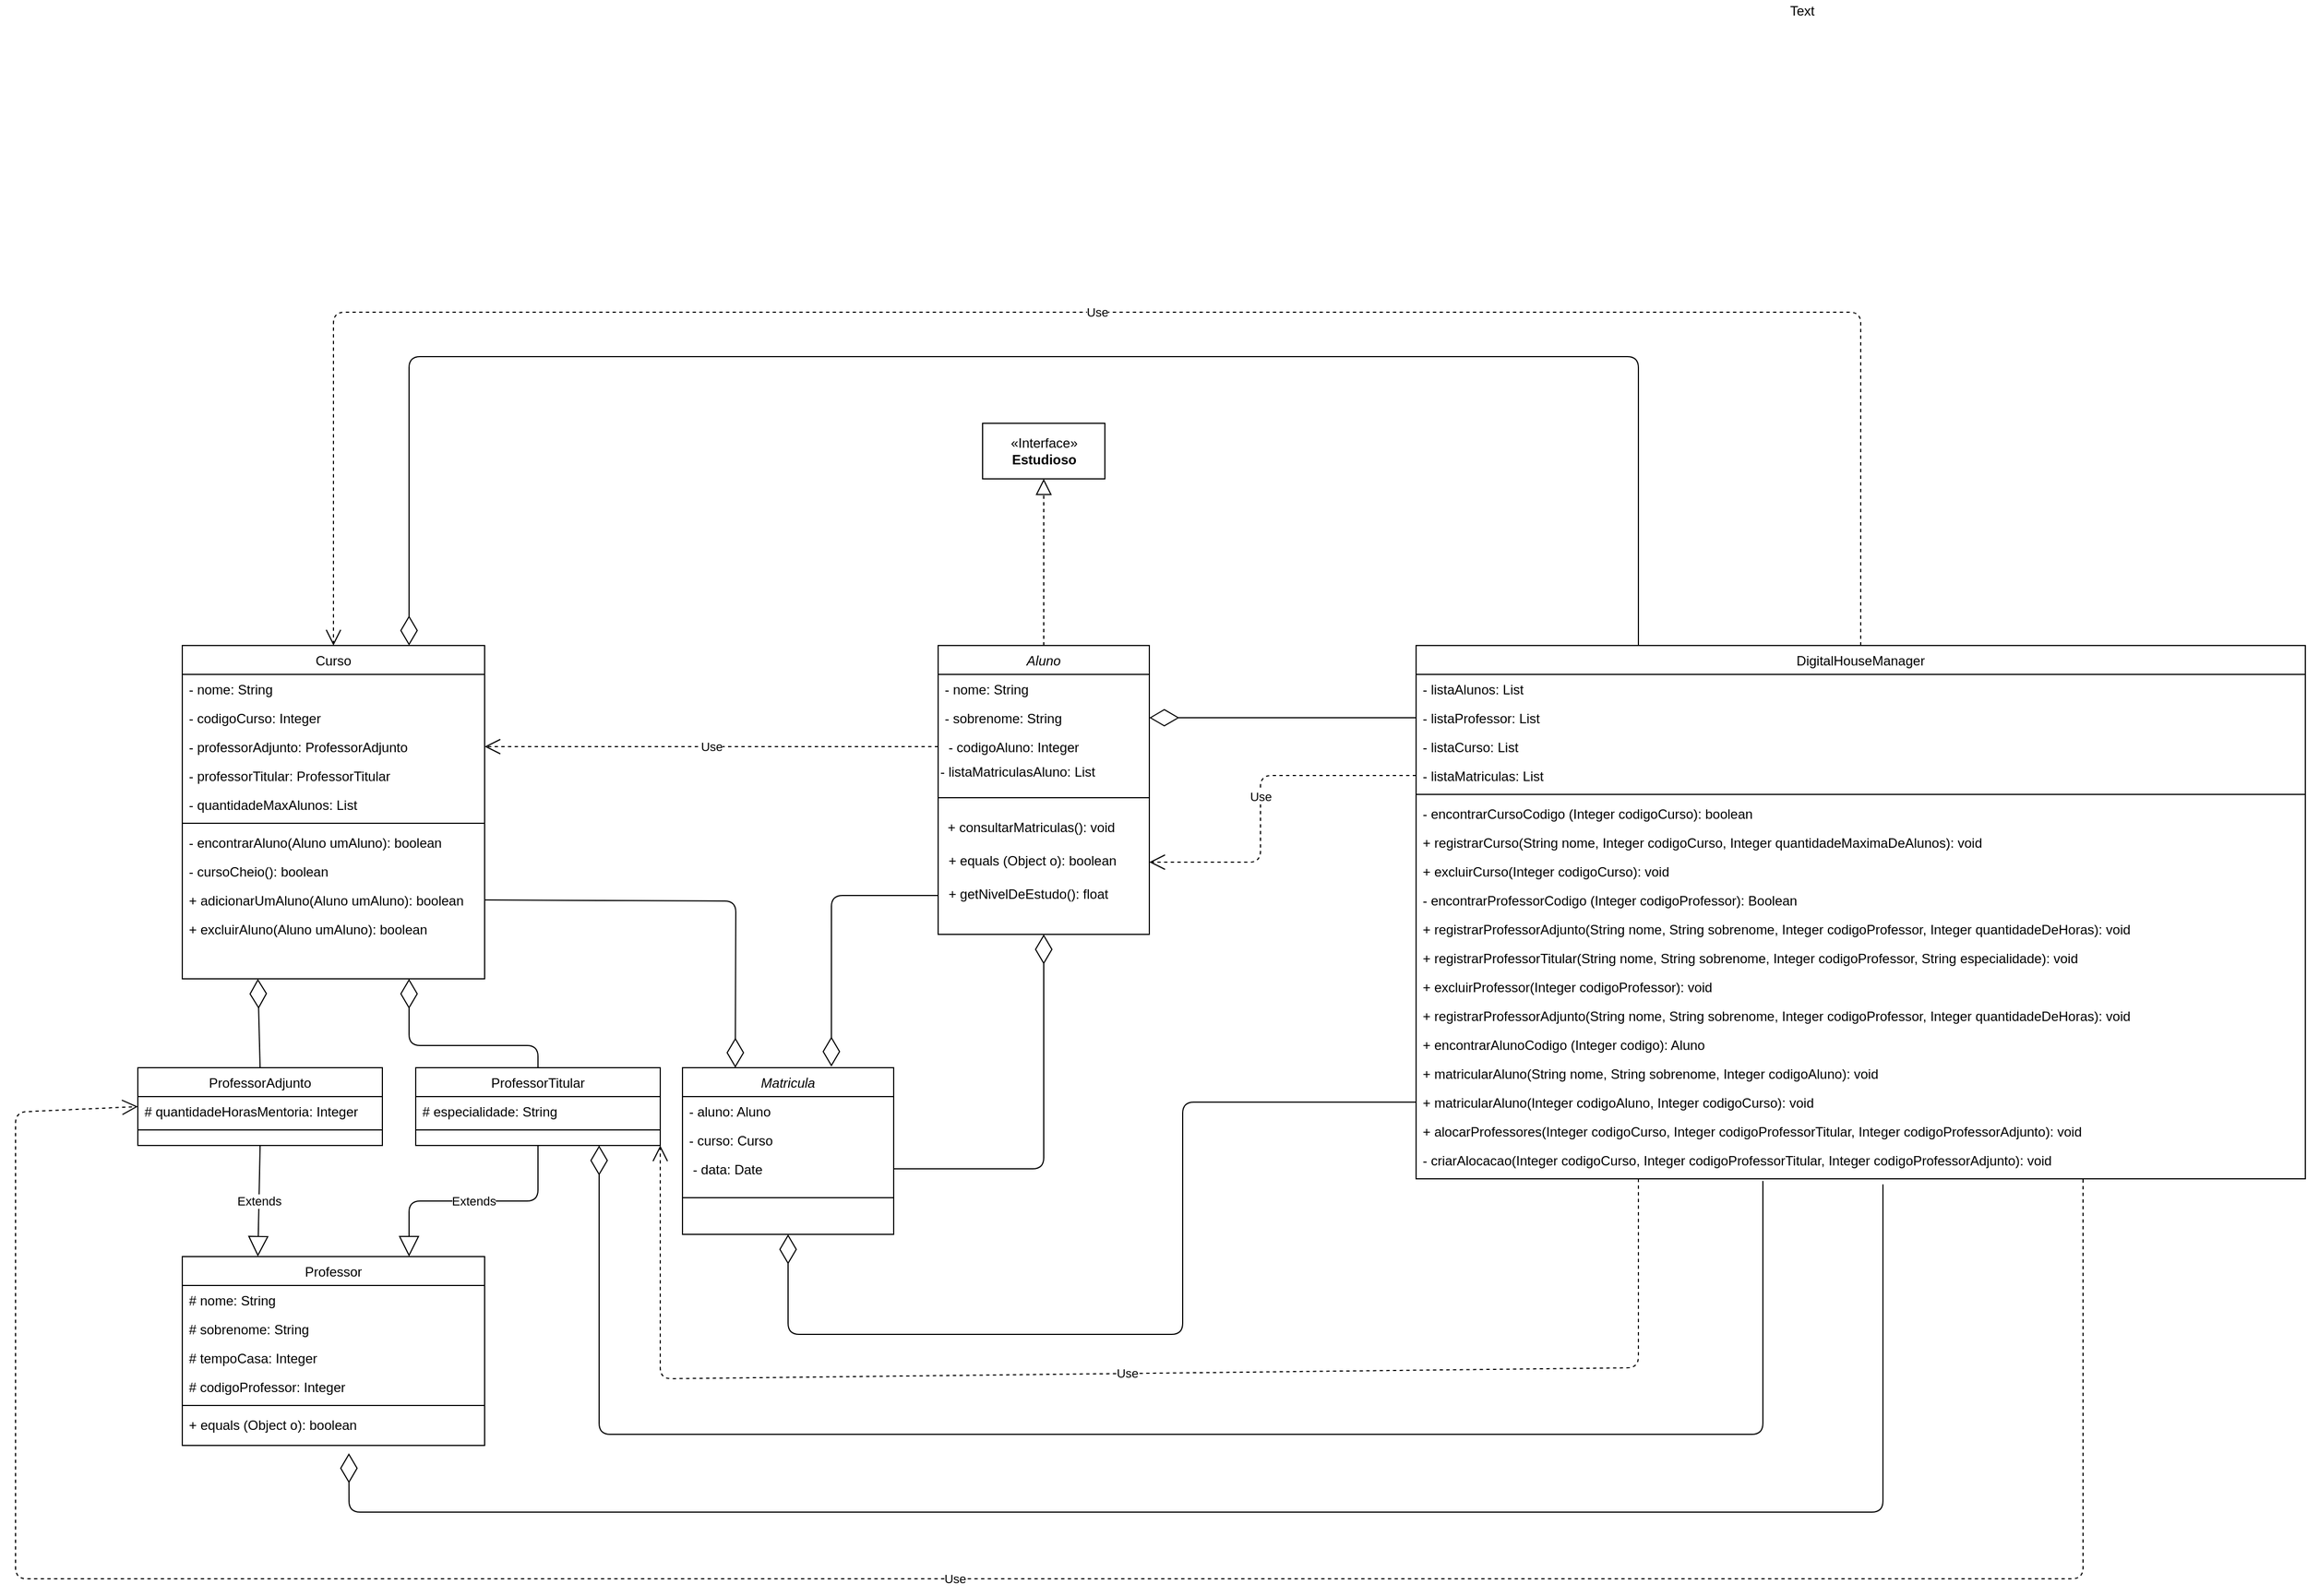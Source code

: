 <mxfile version="12.5.1" type="device"><diagram id="C5RBs43oDa-KdzZeNtuy" name="Page-1"><mxGraphModel dx="3487" dy="4078" grid="1" gridSize="10" guides="1" tooltips="1" connect="1" arrows="1" fold="1" page="1" pageScale="1" pageWidth="827" pageHeight="1169" math="0" shadow="0"><root><mxCell id="WIyWlLk6GJQsqaUBKTNV-0"/><mxCell id="WIyWlLk6GJQsqaUBKTNV-1" parent="WIyWlLk6GJQsqaUBKTNV-0"/><mxCell id="zkfFHV4jXpPFQw0GAbJ--0" value="Aluno" style="swimlane;fontStyle=2;align=center;verticalAlign=top;childLayout=stackLayout;horizontal=1;startSize=26;horizontalStack=0;resizeParent=1;resizeLast=0;collapsible=1;marginBottom=0;rounded=0;shadow=0;strokeWidth=1;" parent="WIyWlLk6GJQsqaUBKTNV-1" vertex="1"><mxGeometry x="920" y="-810" width="190" height="260" as="geometry"><mxRectangle x="230" y="140" width="160" height="26" as="alternateBounds"/></mxGeometry></mxCell><mxCell id="zkfFHV4jXpPFQw0GAbJ--1" value="- nome: String" style="text;align=left;verticalAlign=top;spacingLeft=4;spacingRight=4;overflow=hidden;rotatable=0;points=[[0,0.5],[1,0.5]];portConstraint=eastwest;" parent="zkfFHV4jXpPFQw0GAbJ--0" vertex="1"><mxGeometry y="26" width="190" height="26" as="geometry"/></mxCell><mxCell id="zkfFHV4jXpPFQw0GAbJ--2" value="- sobrenome: String" style="text;align=left;verticalAlign=top;spacingLeft=4;spacingRight=4;overflow=hidden;rotatable=0;points=[[0,0.5],[1,0.5]];portConstraint=eastwest;rounded=0;shadow=0;html=0;" parent="zkfFHV4jXpPFQw0GAbJ--0" vertex="1"><mxGeometry y="52" width="190" height="26" as="geometry"/></mxCell><mxCell id="zkfFHV4jXpPFQw0GAbJ--3" value=" - codigoAluno: Integer" style="text;align=left;verticalAlign=top;spacingLeft=4;spacingRight=4;overflow=hidden;rotatable=0;points=[[0,0.5],[1,0.5]];portConstraint=eastwest;rounded=0;shadow=0;html=0;" parent="zkfFHV4jXpPFQw0GAbJ--0" vertex="1"><mxGeometry y="78" width="190" height="26" as="geometry"/></mxCell><mxCell id="SwKGFYmpmNqXqdIsxjai-8" value="- listaMatriculasAluno: List" style="text;html=1;resizable=0;autosize=1;align=left;verticalAlign=middle;points=[];fillColor=none;strokeColor=none;rounded=0;" parent="zkfFHV4jXpPFQw0GAbJ--0" vertex="1"><mxGeometry y="104" width="190" height="20" as="geometry"/></mxCell><mxCell id="zkfFHV4jXpPFQw0GAbJ--4" value="" style="line;html=1;strokeWidth=1;align=left;verticalAlign=middle;spacingTop=-1;spacingLeft=3;spacingRight=3;rotatable=0;labelPosition=right;points=[];portConstraint=eastwest;" parent="zkfFHV4jXpPFQw0GAbJ--0" vertex="1"><mxGeometry y="124" width="190" height="26" as="geometry"/></mxCell><mxCell id="SwKGFYmpmNqXqdIsxjai-9" value="&amp;nbsp; + consultarMatriculas(): void&amp;nbsp;&amp;nbsp;" style="text;html=1;" parent="zkfFHV4jXpPFQw0GAbJ--0" vertex="1"><mxGeometry y="150" width="190" height="30" as="geometry"/></mxCell><mxCell id="zkfFHV4jXpPFQw0GAbJ--5" value=" + equals (Object o): boolean" style="text;align=left;verticalAlign=top;spacingLeft=4;spacingRight=4;overflow=hidden;rotatable=0;points=[[0,0.5],[1,0.5]];portConstraint=eastwest;" parent="zkfFHV4jXpPFQw0GAbJ--0" vertex="1"><mxGeometry y="180" width="190" height="30" as="geometry"/></mxCell><mxCell id="SwKGFYmpmNqXqdIsxjai-10" value=" + getNivelDeEstudo(): float" style="text;align=left;verticalAlign=top;spacingLeft=4;spacingRight=4;overflow=hidden;rotatable=0;points=[[0,0.5],[1,0.5]];portConstraint=eastwest;" parent="zkfFHV4jXpPFQw0GAbJ--0" vertex="1"><mxGeometry y="210" width="190" height="30" as="geometry"/></mxCell><mxCell id="zkfFHV4jXpPFQw0GAbJ--13" value="ProfessorAdjunto" style="swimlane;fontStyle=0;align=center;verticalAlign=top;childLayout=stackLayout;horizontal=1;startSize=26;horizontalStack=0;resizeParent=1;resizeLast=0;collapsible=1;marginBottom=0;rounded=0;shadow=0;strokeWidth=1;" parent="WIyWlLk6GJQsqaUBKTNV-1" vertex="1"><mxGeometry x="200" y="-430" width="220" height="70" as="geometry"><mxRectangle x="340" y="380" width="170" height="26" as="alternateBounds"/></mxGeometry></mxCell><mxCell id="zkfFHV4jXpPFQw0GAbJ--14" value="# quantidadeHorasMentoria: Integer" style="text;align=left;verticalAlign=top;spacingLeft=4;spacingRight=4;overflow=hidden;rotatable=0;points=[[0,0.5],[1,0.5]];portConstraint=eastwest;" parent="zkfFHV4jXpPFQw0GAbJ--13" vertex="1"><mxGeometry y="26" width="220" height="26" as="geometry"/></mxCell><mxCell id="zkfFHV4jXpPFQw0GAbJ--15" value="" style="line;html=1;strokeWidth=1;align=left;verticalAlign=middle;spacingTop=-1;spacingLeft=3;spacingRight=3;rotatable=0;labelPosition=right;points=[];portConstraint=eastwest;" parent="zkfFHV4jXpPFQw0GAbJ--13" vertex="1"><mxGeometry y="52" width="220" height="8" as="geometry"/></mxCell><mxCell id="zkfFHV4jXpPFQw0GAbJ--17" value="Curso" style="swimlane;fontStyle=0;align=center;verticalAlign=top;childLayout=stackLayout;horizontal=1;startSize=26;horizontalStack=0;resizeParent=1;resizeLast=0;collapsible=1;marginBottom=0;rounded=0;shadow=0;strokeWidth=1;" parent="WIyWlLk6GJQsqaUBKTNV-1" vertex="1"><mxGeometry x="240" y="-810" width="272" height="300" as="geometry"><mxRectangle x="550" y="140" width="160" height="26" as="alternateBounds"/></mxGeometry></mxCell><mxCell id="zkfFHV4jXpPFQw0GAbJ--18" value="- nome: String" style="text;align=left;verticalAlign=top;spacingLeft=4;spacingRight=4;overflow=hidden;rotatable=0;points=[[0,0.5],[1,0.5]];portConstraint=eastwest;" parent="zkfFHV4jXpPFQw0GAbJ--17" vertex="1"><mxGeometry y="26" width="272" height="26" as="geometry"/></mxCell><mxCell id="zkfFHV4jXpPFQw0GAbJ--19" value="- codigoCurso: Integer" style="text;align=left;verticalAlign=top;spacingLeft=4;spacingRight=4;overflow=hidden;rotatable=0;points=[[0,0.5],[1,0.5]];portConstraint=eastwest;rounded=0;shadow=0;html=0;" parent="zkfFHV4jXpPFQw0GAbJ--17" vertex="1"><mxGeometry y="52" width="272" height="26" as="geometry"/></mxCell><mxCell id="zkfFHV4jXpPFQw0GAbJ--20" value="- professorAdjunto: ProfessorAdjunto" style="text;align=left;verticalAlign=top;spacingLeft=4;spacingRight=4;overflow=hidden;rotatable=0;points=[[0,0.5],[1,0.5]];portConstraint=eastwest;rounded=0;shadow=0;html=0;" parent="zkfFHV4jXpPFQw0GAbJ--17" vertex="1"><mxGeometry y="78" width="272" height="26" as="geometry"/></mxCell><mxCell id="zkfFHV4jXpPFQw0GAbJ--21" value="- professorTitular: ProfessorTitular" style="text;align=left;verticalAlign=top;spacingLeft=4;spacingRight=4;overflow=hidden;rotatable=0;points=[[0,0.5],[1,0.5]];portConstraint=eastwest;rounded=0;shadow=0;html=0;" parent="zkfFHV4jXpPFQw0GAbJ--17" vertex="1"><mxGeometry y="104" width="272" height="26" as="geometry"/></mxCell><mxCell id="zkfFHV4jXpPFQw0GAbJ--22" value="- quantidadeMaxAlunos: List" style="text;align=left;verticalAlign=top;spacingLeft=4;spacingRight=4;overflow=hidden;rotatable=0;points=[[0,0.5],[1,0.5]];portConstraint=eastwest;rounded=0;shadow=0;html=0;" parent="zkfFHV4jXpPFQw0GAbJ--17" vertex="1"><mxGeometry y="130" width="272" height="26" as="geometry"/></mxCell><mxCell id="zkfFHV4jXpPFQw0GAbJ--23" value="" style="line;html=1;strokeWidth=1;align=left;verticalAlign=middle;spacingTop=-1;spacingLeft=3;spacingRight=3;rotatable=0;labelPosition=right;points=[];portConstraint=eastwest;" parent="zkfFHV4jXpPFQw0GAbJ--17" vertex="1"><mxGeometry y="156" width="272" height="8" as="geometry"/></mxCell><mxCell id="zkfFHV4jXpPFQw0GAbJ--24" value="- encontrarAluno(Aluno umAluno): boolean" style="text;align=left;verticalAlign=top;spacingLeft=4;spacingRight=4;overflow=hidden;rotatable=0;points=[[0,0.5],[1,0.5]];portConstraint=eastwest;" parent="zkfFHV4jXpPFQw0GAbJ--17" vertex="1"><mxGeometry y="164" width="272" height="26" as="geometry"/></mxCell><mxCell id="zkfFHV4jXpPFQw0GAbJ--25" value="- cursoCheio(): boolean" style="text;align=left;verticalAlign=top;spacingLeft=4;spacingRight=4;overflow=hidden;rotatable=0;points=[[0,0.5],[1,0.5]];portConstraint=eastwest;" parent="zkfFHV4jXpPFQw0GAbJ--17" vertex="1"><mxGeometry y="190" width="272" height="26" as="geometry"/></mxCell><mxCell id="SwKGFYmpmNqXqdIsxjai-11" value="+ adicionarUmAluno(Aluno umAluno): boolean" style="text;align=left;verticalAlign=top;spacingLeft=4;spacingRight=4;overflow=hidden;rotatable=0;points=[[0,0.5],[1,0.5]];portConstraint=eastwest;" parent="zkfFHV4jXpPFQw0GAbJ--17" vertex="1"><mxGeometry y="216" width="272" height="26" as="geometry"/></mxCell><mxCell id="SwKGFYmpmNqXqdIsxjai-12" value="+ excluirAluno(Aluno umAluno): boolean" style="text;align=left;verticalAlign=top;spacingLeft=4;spacingRight=4;overflow=hidden;rotatable=0;points=[[0,0.5],[1,0.5]];portConstraint=eastwest;" parent="zkfFHV4jXpPFQw0GAbJ--17" vertex="1"><mxGeometry y="242" width="272" height="26" as="geometry"/></mxCell><mxCell id="SwKGFYmpmNqXqdIsxjai-13" value="Professor" style="swimlane;fontStyle=0;align=center;verticalAlign=top;childLayout=stackLayout;horizontal=1;startSize=26;horizontalStack=0;resizeParent=1;resizeLast=0;collapsible=1;marginBottom=0;rounded=0;shadow=0;strokeWidth=1;" parent="WIyWlLk6GJQsqaUBKTNV-1" vertex="1"><mxGeometry x="240" y="-260" width="272" height="170" as="geometry"><mxRectangle x="550" y="140" width="160" height="26" as="alternateBounds"/></mxGeometry></mxCell><mxCell id="SwKGFYmpmNqXqdIsxjai-14" value="# nome: String" style="text;align=left;verticalAlign=top;spacingLeft=4;spacingRight=4;overflow=hidden;rotatable=0;points=[[0,0.5],[1,0.5]];portConstraint=eastwest;" parent="SwKGFYmpmNqXqdIsxjai-13" vertex="1"><mxGeometry y="26" width="272" height="26" as="geometry"/></mxCell><mxCell id="SwKGFYmpmNqXqdIsxjai-15" value="# sobrenome: String" style="text;align=left;verticalAlign=top;spacingLeft=4;spacingRight=4;overflow=hidden;rotatable=0;points=[[0,0.5],[1,0.5]];portConstraint=eastwest;rounded=0;shadow=0;html=0;" parent="SwKGFYmpmNqXqdIsxjai-13" vertex="1"><mxGeometry y="52" width="272" height="26" as="geometry"/></mxCell><mxCell id="SwKGFYmpmNqXqdIsxjai-16" value="# tempoCasa: Integer" style="text;align=left;verticalAlign=top;spacingLeft=4;spacingRight=4;overflow=hidden;rotatable=0;points=[[0,0.5],[1,0.5]];portConstraint=eastwest;rounded=0;shadow=0;html=0;" parent="SwKGFYmpmNqXqdIsxjai-13" vertex="1"><mxGeometry y="78" width="272" height="26" as="geometry"/></mxCell><mxCell id="SwKGFYmpmNqXqdIsxjai-17" value="# codigoProfessor: Integer" style="text;align=left;verticalAlign=top;spacingLeft=4;spacingRight=4;overflow=hidden;rotatable=0;points=[[0,0.5],[1,0.5]];portConstraint=eastwest;rounded=0;shadow=0;html=0;" parent="SwKGFYmpmNqXqdIsxjai-13" vertex="1"><mxGeometry y="104" width="272" height="26" as="geometry"/></mxCell><mxCell id="SwKGFYmpmNqXqdIsxjai-19" value="" style="line;html=1;strokeWidth=1;align=left;verticalAlign=middle;spacingTop=-1;spacingLeft=3;spacingRight=3;rotatable=0;labelPosition=right;points=[];portConstraint=eastwest;" parent="SwKGFYmpmNqXqdIsxjai-13" vertex="1"><mxGeometry y="130" width="272" height="8" as="geometry"/></mxCell><mxCell id="SwKGFYmpmNqXqdIsxjai-20" value="+ equals (Object o): boolean" style="text;align=left;verticalAlign=top;spacingLeft=4;spacingRight=4;overflow=hidden;rotatable=0;points=[[0,0.5],[1,0.5]];portConstraint=eastwest;" parent="SwKGFYmpmNqXqdIsxjai-13" vertex="1"><mxGeometry y="138" width="272" height="26" as="geometry"/></mxCell><mxCell id="SwKGFYmpmNqXqdIsxjai-24" value="ProfessorTitular" style="swimlane;fontStyle=0;align=center;verticalAlign=top;childLayout=stackLayout;horizontal=1;startSize=26;horizontalStack=0;resizeParent=1;resizeLast=0;collapsible=1;marginBottom=0;rounded=0;shadow=0;strokeWidth=1;" parent="WIyWlLk6GJQsqaUBKTNV-1" vertex="1"><mxGeometry x="450" y="-430" width="220" height="70" as="geometry"><mxRectangle x="340" y="380" width="170" height="26" as="alternateBounds"/></mxGeometry></mxCell><mxCell id="SwKGFYmpmNqXqdIsxjai-25" value="# especialidade: String" style="text;align=left;verticalAlign=top;spacingLeft=4;spacingRight=4;overflow=hidden;rotatable=0;points=[[0,0.5],[1,0.5]];portConstraint=eastwest;" parent="SwKGFYmpmNqXqdIsxjai-24" vertex="1"><mxGeometry y="26" width="220" height="26" as="geometry"/></mxCell><mxCell id="SwKGFYmpmNqXqdIsxjai-26" value="" style="line;html=1;strokeWidth=1;align=left;verticalAlign=middle;spacingTop=-1;spacingLeft=3;spacingRight=3;rotatable=0;labelPosition=right;points=[];portConstraint=eastwest;" parent="SwKGFYmpmNqXqdIsxjai-24" vertex="1"><mxGeometry y="52" width="220" height="8" as="geometry"/></mxCell><mxCell id="SwKGFYmpmNqXqdIsxjai-46" value="Matricula" style="swimlane;fontStyle=2;align=center;verticalAlign=top;childLayout=stackLayout;horizontal=1;startSize=26;horizontalStack=0;resizeParent=1;resizeLast=0;collapsible=1;marginBottom=0;rounded=0;shadow=0;strokeWidth=1;" parent="WIyWlLk6GJQsqaUBKTNV-1" vertex="1"><mxGeometry x="690" y="-430" width="190" height="150" as="geometry"><mxRectangle x="230" y="140" width="160" height="26" as="alternateBounds"/></mxGeometry></mxCell><mxCell id="SwKGFYmpmNqXqdIsxjai-47" value="- aluno: Aluno" style="text;align=left;verticalAlign=top;spacingLeft=4;spacingRight=4;overflow=hidden;rotatable=0;points=[[0,0.5],[1,0.5]];portConstraint=eastwest;" parent="SwKGFYmpmNqXqdIsxjai-46" vertex="1"><mxGeometry y="26" width="190" height="26" as="geometry"/></mxCell><mxCell id="SwKGFYmpmNqXqdIsxjai-48" value="- curso: Curso" style="text;align=left;verticalAlign=top;spacingLeft=4;spacingRight=4;overflow=hidden;rotatable=0;points=[[0,0.5],[1,0.5]];portConstraint=eastwest;rounded=0;shadow=0;html=0;" parent="SwKGFYmpmNqXqdIsxjai-46" vertex="1"><mxGeometry y="52" width="190" height="26" as="geometry"/></mxCell><mxCell id="SwKGFYmpmNqXqdIsxjai-49" value=" - data: Date" style="text;align=left;verticalAlign=top;spacingLeft=4;spacingRight=4;overflow=hidden;rotatable=0;points=[[0,0.5],[1,0.5]];portConstraint=eastwest;rounded=0;shadow=0;html=0;" parent="SwKGFYmpmNqXqdIsxjai-46" vertex="1"><mxGeometry y="78" width="190" height="26" as="geometry"/></mxCell><mxCell id="SwKGFYmpmNqXqdIsxjai-51" value="" style="line;html=1;strokeWidth=1;align=left;verticalAlign=middle;spacingTop=-1;spacingLeft=3;spacingRight=3;rotatable=0;labelPosition=right;points=[];portConstraint=eastwest;" parent="SwKGFYmpmNqXqdIsxjai-46" vertex="1"><mxGeometry y="104" width="190" height="26" as="geometry"/></mxCell><mxCell id="SwKGFYmpmNqXqdIsxjai-56" value="Use" style="endArrow=open;endSize=12;dashed=1;html=1;exitX=0;exitY=0.5;exitDx=0;exitDy=0;entryX=1;entryY=0.5;entryDx=0;entryDy=0;" parent="WIyWlLk6GJQsqaUBKTNV-1" source="zkfFHV4jXpPFQw0GAbJ--3" target="zkfFHV4jXpPFQw0GAbJ--20" edge="1"><mxGeometry width="160" relative="1" as="geometry"><mxPoint x="610" y="-720" as="sourcePoint"/><mxPoint x="450" y="-720" as="targetPoint"/></mxGeometry></mxCell><mxCell id="SwKGFYmpmNqXqdIsxjai-63" value="" style="endArrow=diamondThin;endFill=0;endSize=24;html=1;entryX=0.25;entryY=0;entryDx=0;entryDy=0;exitX=1;exitY=0.5;exitDx=0;exitDy=0;" parent="WIyWlLk6GJQsqaUBKTNV-1" source="SwKGFYmpmNqXqdIsxjai-11" target="SwKGFYmpmNqXqdIsxjai-46" edge="1"><mxGeometry width="160" relative="1" as="geometry"><mxPoint x="382" y="-570" as="sourcePoint"/><mxPoint x="542" y="-570" as="targetPoint"/><Array as="points"><mxPoint x="738" y="-580"/></Array></mxGeometry></mxCell><mxCell id="SwKGFYmpmNqXqdIsxjai-64" value="" style="endArrow=diamondThin;endFill=0;endSize=24;html=1;entryX=0.705;entryY=-0.007;entryDx=0;entryDy=0;entryPerimeter=0;exitX=0;exitY=0.5;exitDx=0;exitDy=0;" parent="WIyWlLk6GJQsqaUBKTNV-1" source="SwKGFYmpmNqXqdIsxjai-10" target="SwKGFYmpmNqXqdIsxjai-46" edge="1"><mxGeometry width="160" relative="1" as="geometry"><mxPoint x="490" y="-580" as="sourcePoint"/><mxPoint x="650" y="-580" as="targetPoint"/><Array as="points"><mxPoint x="824" y="-585"/></Array></mxGeometry></mxCell><mxCell id="SwKGFYmpmNqXqdIsxjai-65" value="DigitalHouseManager" style="swimlane;fontStyle=0;align=center;verticalAlign=top;childLayout=stackLayout;horizontal=1;startSize=26;horizontalStack=0;resizeParent=1;resizeLast=0;collapsible=1;marginBottom=0;rounded=0;shadow=0;strokeWidth=1;" parent="WIyWlLk6GJQsqaUBKTNV-1" vertex="1"><mxGeometry x="1350" y="-810" width="800" height="480" as="geometry"><mxRectangle x="550" y="140" width="160" height="26" as="alternateBounds"/></mxGeometry></mxCell><mxCell id="SwKGFYmpmNqXqdIsxjai-66" value="- listaAlunos: List" style="text;align=left;verticalAlign=top;spacingLeft=4;spacingRight=4;overflow=hidden;rotatable=0;points=[[0,0.5],[1,0.5]];portConstraint=eastwest;" parent="SwKGFYmpmNqXqdIsxjai-65" vertex="1"><mxGeometry y="26" width="800" height="26" as="geometry"/></mxCell><mxCell id="SwKGFYmpmNqXqdIsxjai-67" value="- listaProfessor: List" style="text;align=left;verticalAlign=top;spacingLeft=4;spacingRight=4;overflow=hidden;rotatable=0;points=[[0,0.5],[1,0.5]];portConstraint=eastwest;rounded=0;shadow=0;html=0;" parent="SwKGFYmpmNqXqdIsxjai-65" vertex="1"><mxGeometry y="52" width="800" height="26" as="geometry"/></mxCell><mxCell id="SwKGFYmpmNqXqdIsxjai-68" value="- listaCurso: List" style="text;align=left;verticalAlign=top;spacingLeft=4;spacingRight=4;overflow=hidden;rotatable=0;points=[[0,0.5],[1,0.5]];portConstraint=eastwest;rounded=0;shadow=0;html=0;" parent="SwKGFYmpmNqXqdIsxjai-65" vertex="1"><mxGeometry y="78" width="800" height="26" as="geometry"/></mxCell><mxCell id="SwKGFYmpmNqXqdIsxjai-69" value="- listaMatriculas: List" style="text;align=left;verticalAlign=top;spacingLeft=4;spacingRight=4;overflow=hidden;rotatable=0;points=[[0,0.5],[1,0.5]];portConstraint=eastwest;rounded=0;shadow=0;html=0;" parent="SwKGFYmpmNqXqdIsxjai-65" vertex="1"><mxGeometry y="104" width="800" height="26" as="geometry"/></mxCell><mxCell id="SwKGFYmpmNqXqdIsxjai-71" value="" style="line;html=1;strokeWidth=1;align=left;verticalAlign=middle;spacingTop=-1;spacingLeft=3;spacingRight=3;rotatable=0;labelPosition=right;points=[];portConstraint=eastwest;" parent="SwKGFYmpmNqXqdIsxjai-65" vertex="1"><mxGeometry y="130" width="800" height="8" as="geometry"/></mxCell><mxCell id="SwKGFYmpmNqXqdIsxjai-72" value="- encontrarCursoCodigo (Integer codigoCurso): boolean" style="text;align=left;verticalAlign=top;spacingLeft=4;spacingRight=4;overflow=hidden;rotatable=0;points=[[0,0.5],[1,0.5]];portConstraint=eastwest;" parent="SwKGFYmpmNqXqdIsxjai-65" vertex="1"><mxGeometry y="138" width="800" height="26" as="geometry"/></mxCell><mxCell id="SwKGFYmpmNqXqdIsxjai-73" value="+ registrarCurso(String nome, Integer codigoCurso, Integer quantidadeMaximaDeAlunos): void " style="text;align=left;verticalAlign=top;spacingLeft=4;spacingRight=4;overflow=hidden;rotatable=0;points=[[0,0.5],[1,0.5]];portConstraint=eastwest;" parent="SwKGFYmpmNqXqdIsxjai-65" vertex="1"><mxGeometry y="164" width="800" height="26" as="geometry"/></mxCell><mxCell id="SwKGFYmpmNqXqdIsxjai-76" value="+ excluirCurso(Integer codigoCurso): void" style="text;align=left;verticalAlign=top;spacingLeft=4;spacingRight=4;overflow=hidden;rotatable=0;points=[[0,0.5],[1,0.5]];portConstraint=eastwest;" parent="SwKGFYmpmNqXqdIsxjai-65" vertex="1"><mxGeometry y="190" width="800" height="26" as="geometry"/></mxCell><mxCell id="SwKGFYmpmNqXqdIsxjai-74" value="- encontrarProfessorCodigo (Integer codigoProfessor): Boolean" style="text;align=left;verticalAlign=top;spacingLeft=4;spacingRight=4;overflow=hidden;rotatable=0;points=[[0,0.5],[1,0.5]];portConstraint=eastwest;" parent="SwKGFYmpmNqXqdIsxjai-65" vertex="1"><mxGeometry y="216" width="800" height="26" as="geometry"/></mxCell><mxCell id="SwKGFYmpmNqXqdIsxjai-75" value="+ registrarProfessorAdjunto(String nome, String sobrenome, Integer codigoProfessor, Integer quantidadeDeHoras): void" style="text;align=left;verticalAlign=top;spacingLeft=4;spacingRight=4;overflow=hidden;rotatable=0;points=[[0,0.5],[1,0.5]];portConstraint=eastwest;" parent="SwKGFYmpmNqXqdIsxjai-65" vertex="1"><mxGeometry y="242" width="800" height="26" as="geometry"/></mxCell><mxCell id="SwKGFYmpmNqXqdIsxjai-88" value="+ registrarProfessorTitular(String nome, String sobrenome, Integer codigoProfessor, String especialidade): void" style="text;align=left;verticalAlign=top;spacingLeft=4;spacingRight=4;overflow=hidden;rotatable=0;points=[[0,0.5],[1,0.5]];portConstraint=eastwest;" parent="SwKGFYmpmNqXqdIsxjai-65" vertex="1"><mxGeometry y="268" width="800" height="26" as="geometry"/></mxCell><mxCell id="SwKGFYmpmNqXqdIsxjai-89" value="+ excluirProfessor(Integer codigoProfessor): void" style="text;align=left;verticalAlign=top;spacingLeft=4;spacingRight=4;overflow=hidden;rotatable=0;points=[[0,0.5],[1,0.5]];portConstraint=eastwest;" parent="SwKGFYmpmNqXqdIsxjai-65" vertex="1"><mxGeometry y="294" width="800" height="26" as="geometry"/></mxCell><mxCell id="SwKGFYmpmNqXqdIsxjai-90" value="+ registrarProfessorAdjunto(String nome, String sobrenome, Integer codigoProfessor, Integer quantidadeDeHoras): void" style="text;align=left;verticalAlign=top;spacingLeft=4;spacingRight=4;overflow=hidden;rotatable=0;points=[[0,0.5],[1,0.5]];portConstraint=eastwest;" parent="SwKGFYmpmNqXqdIsxjai-65" vertex="1"><mxGeometry y="320" width="800" height="26" as="geometry"/></mxCell><mxCell id="SwKGFYmpmNqXqdIsxjai-91" value="+ encontrarAlunoCodigo (Integer codigo): Aluno" style="text;align=left;verticalAlign=top;spacingLeft=4;spacingRight=4;overflow=hidden;rotatable=0;points=[[0,0.5],[1,0.5]];portConstraint=eastwest;" parent="SwKGFYmpmNqXqdIsxjai-65" vertex="1"><mxGeometry y="346" width="800" height="26" as="geometry"/></mxCell><mxCell id="SwKGFYmpmNqXqdIsxjai-95" value="+ matricularAluno(String nome, String sobrenome, Integer codigoAluno): void" style="text;align=left;verticalAlign=top;spacingLeft=4;spacingRight=4;overflow=hidden;rotatable=0;points=[[0,0.5],[1,0.5]];portConstraint=eastwest;" parent="SwKGFYmpmNqXqdIsxjai-65" vertex="1"><mxGeometry y="372" width="800" height="26" as="geometry"/></mxCell><mxCell id="SwKGFYmpmNqXqdIsxjai-96" value="+ matricularAluno(Integer codigoAluno, Integer codigoCurso): void" style="text;align=left;verticalAlign=top;spacingLeft=4;spacingRight=4;overflow=hidden;rotatable=0;points=[[0,0.5],[1,0.5]];portConstraint=eastwest;" parent="SwKGFYmpmNqXqdIsxjai-65" vertex="1"><mxGeometry y="398" width="800" height="26" as="geometry"/></mxCell><mxCell id="SwKGFYmpmNqXqdIsxjai-97" value="+ alocarProfessores(Integer codigoCurso, Integer codigoProfessorTitular, Integer codigoProfessorAdjunto): void" style="text;align=left;verticalAlign=top;spacingLeft=4;spacingRight=4;overflow=hidden;rotatable=0;points=[[0,0.5],[1,0.5]];portConstraint=eastwest;" parent="SwKGFYmpmNqXqdIsxjai-65" vertex="1"><mxGeometry y="424" width="800" height="26" as="geometry"/></mxCell><mxCell id="SwKGFYmpmNqXqdIsxjai-116" value="- criarAlocacao(Integer codigoCurso, Integer codigoProfessorTitular, Integer codigoProfessorAdjunto): void" style="text;align=left;verticalAlign=top;spacingLeft=4;spacingRight=4;overflow=hidden;rotatable=0;points=[[0,0.5],[1,0.5]];portConstraint=eastwest;" parent="SwKGFYmpmNqXqdIsxjai-65" vertex="1"><mxGeometry y="450" width="800" height="26" as="geometry"/></mxCell><mxCell id="SwKGFYmpmNqXqdIsxjai-119" value="" style="endArrow=diamondThin;endFill=0;endSize=24;html=1;entryX=0.25;entryY=1;entryDx=0;entryDy=0;exitX=0.5;exitY=0;exitDx=0;exitDy=0;" parent="WIyWlLk6GJQsqaUBKTNV-1" source="zkfFHV4jXpPFQw0GAbJ--13" target="zkfFHV4jXpPFQw0GAbJ--17" edge="1"><mxGeometry width="160" relative="1" as="geometry"><mxPoint x="310" y="-480" as="sourcePoint"/><mxPoint x="470" y="-480" as="targetPoint"/></mxGeometry></mxCell><mxCell id="SwKGFYmpmNqXqdIsxjai-120" value="" style="endArrow=diamondThin;endFill=0;endSize=24;html=1;entryX=0.75;entryY=1;entryDx=0;entryDy=0;exitX=0.5;exitY=0;exitDx=0;exitDy=0;" parent="WIyWlLk6GJQsqaUBKTNV-1" source="SwKGFYmpmNqXqdIsxjai-24" target="zkfFHV4jXpPFQw0GAbJ--17" edge="1"><mxGeometry width="160" relative="1" as="geometry"><mxPoint x="380" y="-460" as="sourcePoint"/><mxPoint x="540" y="-460" as="targetPoint"/><Array as="points"><mxPoint x="560" y="-450"/><mxPoint x="444" y="-450"/></Array></mxGeometry></mxCell><mxCell id="SwKGFYmpmNqXqdIsxjai-121" value="Extends" style="endArrow=block;endSize=16;endFill=0;html=1;exitX=0.5;exitY=1;exitDx=0;exitDy=0;entryX=0.25;entryY=0;entryDx=0;entryDy=0;" parent="WIyWlLk6GJQsqaUBKTNV-1" source="zkfFHV4jXpPFQw0GAbJ--13" target="SwKGFYmpmNqXqdIsxjai-13" edge="1"><mxGeometry width="160" relative="1" as="geometry"><mxPoint x="260" y="-320" as="sourcePoint"/><mxPoint x="420" y="-320" as="targetPoint"/></mxGeometry></mxCell><mxCell id="SwKGFYmpmNqXqdIsxjai-122" value="Extends" style="endArrow=block;endSize=16;endFill=0;html=1;exitX=0.5;exitY=1;exitDx=0;exitDy=0;entryX=0.75;entryY=0;entryDx=0;entryDy=0;" parent="WIyWlLk6GJQsqaUBKTNV-1" source="SwKGFYmpmNqXqdIsxjai-24" target="SwKGFYmpmNqXqdIsxjai-13" edge="1"><mxGeometry width="160" relative="1" as="geometry"><mxPoint x="480" y="-310" as="sourcePoint"/><mxPoint x="640" y="-310" as="targetPoint"/><Array as="points"><mxPoint x="560" y="-310"/><mxPoint x="444" y="-310"/></Array></mxGeometry></mxCell><mxCell id="SwKGFYmpmNqXqdIsxjai-123" value="Use" style="endArrow=open;endSize=12;dashed=1;html=1;exitX=0;exitY=0.5;exitDx=0;exitDy=0;entryX=1;entryY=0.5;entryDx=0;entryDy=0;" parent="WIyWlLk6GJQsqaUBKTNV-1" source="SwKGFYmpmNqXqdIsxjai-69" target="zkfFHV4jXpPFQw0GAbJ--5" edge="1"><mxGeometry width="160" relative="1" as="geometry"><mxPoint x="1310" y="-710" as="sourcePoint"/><mxPoint x="1150" y="-710" as="targetPoint"/><Array as="points"><mxPoint x="1210" y="-693"/><mxPoint x="1210" y="-615"/></Array></mxGeometry></mxCell><mxCell id="SwKGFYmpmNqXqdIsxjai-124" value="" style="endArrow=diamondThin;endFill=0;endSize=24;html=1;entryX=0.5;entryY=1;entryDx=0;entryDy=0;exitX=1;exitY=0.5;exitDx=0;exitDy=0;" parent="WIyWlLk6GJQsqaUBKTNV-1" source="SwKGFYmpmNqXqdIsxjai-49" target="zkfFHV4jXpPFQw0GAbJ--0" edge="1"><mxGeometry width="160" relative="1" as="geometry"><mxPoint x="910" y="-366.33" as="sourcePoint"/><mxPoint x="1070" y="-366.33" as="targetPoint"/><Array as="points"><mxPoint x="1015" y="-339"/></Array></mxGeometry></mxCell><mxCell id="SwKGFYmpmNqXqdIsxjai-125" value="Use" style="endArrow=open;endSize=12;dashed=1;html=1;exitX=0.5;exitY=0;exitDx=0;exitDy=0;entryX=0.5;entryY=0;entryDx=0;entryDy=0;" parent="WIyWlLk6GJQsqaUBKTNV-1" source="SwKGFYmpmNqXqdIsxjai-65" target="zkfFHV4jXpPFQw0GAbJ--17" edge="1"><mxGeometry width="160" relative="1" as="geometry"><mxPoint x="840" y="-890" as="sourcePoint"/><mxPoint x="680" y="-890" as="targetPoint"/><Array as="points"><mxPoint x="1750" y="-1110"/><mxPoint x="1060" y="-1110"/><mxPoint x="376" y="-1110"/></Array></mxGeometry></mxCell><mxCell id="SwKGFYmpmNqXqdIsxjai-126" value="" style="endArrow=diamondThin;endFill=0;endSize=24;html=1;entryX=0.5;entryY=1;entryDx=0;entryDy=0;exitX=0;exitY=0.5;exitDx=0;exitDy=0;" parent="WIyWlLk6GJQsqaUBKTNV-1" source="SwKGFYmpmNqXqdIsxjai-96" target="SwKGFYmpmNqXqdIsxjai-46" edge="1"><mxGeometry width="160" relative="1" as="geometry"><mxPoint x="1230" y="-290" as="sourcePoint"/><mxPoint x="1070" y="-290" as="targetPoint"/><Array as="points"><mxPoint x="1140" y="-399"/><mxPoint x="1140" y="-190"/><mxPoint x="785" y="-190"/></Array></mxGeometry></mxCell><mxCell id="SwKGFYmpmNqXqdIsxjai-127" value="Use" style="endArrow=open;endSize=12;dashed=1;html=1;entryX=1;entryY=1;entryDx=0;entryDy=0;exitX=0.25;exitY=1;exitDx=0;exitDy=0;" parent="WIyWlLk6GJQsqaUBKTNV-1" source="SwKGFYmpmNqXqdIsxjai-65" target="SwKGFYmpmNqXqdIsxjai-24" edge="1"><mxGeometry width="160" relative="1" as="geometry"><mxPoint x="990" y="-100" as="sourcePoint"/><mxPoint x="830" y="-100" as="targetPoint"/><Array as="points"><mxPoint x="1550" y="-160"/><mxPoint x="670" y="-150"/></Array></mxGeometry></mxCell><mxCell id="SwKGFYmpmNqXqdIsxjai-128" value="Use" style="endArrow=open;endSize=12;dashed=1;html=1;entryX=0;entryY=0.5;entryDx=0;entryDy=0;exitX=0.75;exitY=1.173;exitDx=0;exitDy=0;exitPerimeter=0;" parent="WIyWlLk6GJQsqaUBKTNV-1" source="SwKGFYmpmNqXqdIsxjai-116" target="zkfFHV4jXpPFQw0GAbJ--13" edge="1"><mxGeometry width="160" relative="1" as="geometry"><mxPoint x="970" y="30" as="sourcePoint"/><mxPoint x="810" y="30" as="targetPoint"/><Array as="points"><mxPoint x="1950" y="30"/><mxPoint x="90" y="30"/><mxPoint x="90" y="-390"/></Array></mxGeometry></mxCell><mxCell id="SwKGFYmpmNqXqdIsxjai-130" value="" style="endArrow=diamondThin;endFill=0;endSize=24;html=1;entryX=0.551;entryY=1.5;entryDx=0;entryDy=0;entryPerimeter=0;exitX=0.525;exitY=1.346;exitDx=0;exitDy=0;exitPerimeter=0;" parent="WIyWlLk6GJQsqaUBKTNV-1" source="SwKGFYmpmNqXqdIsxjai-116" target="SwKGFYmpmNqXqdIsxjai-20" edge="1"><mxGeometry width="160" relative="1" as="geometry"><mxPoint x="1050" y="-40" as="sourcePoint"/><mxPoint x="360" y="-40" as="targetPoint"/><Array as="points"><mxPoint x="1770" y="-30"/><mxPoint x="390" y="-30"/></Array></mxGeometry></mxCell><mxCell id="SwKGFYmpmNqXqdIsxjai-131" value="«Interface»&lt;br&gt;&lt;b&gt;Estudioso&lt;/b&gt;" style="html=1;" parent="WIyWlLk6GJQsqaUBKTNV-1" vertex="1"><mxGeometry x="960" y="-1010" width="110" height="50" as="geometry"/></mxCell><mxCell id="SwKGFYmpmNqXqdIsxjai-133" value="" style="endArrow=block;dashed=1;endFill=0;endSize=12;html=1;entryX=0.5;entryY=1;entryDx=0;entryDy=0;exitX=0.5;exitY=0;exitDx=0;exitDy=0;" parent="WIyWlLk6GJQsqaUBKTNV-1" source="zkfFHV4jXpPFQw0GAbJ--0" target="SwKGFYmpmNqXqdIsxjai-131" edge="1"><mxGeometry width="160" relative="1" as="geometry"><mxPoint x="887" y="-860" as="sourcePoint"/><mxPoint x="1047" y="-860" as="targetPoint"/></mxGeometry></mxCell><mxCell id="w-Gh6BoiX4f7oA2v5TrZ-0" value="Text" style="text;html=1;align=center;verticalAlign=middle;resizable=0;points=[];autosize=1;" parent="WIyWlLk6GJQsqaUBKTNV-1" vertex="1"><mxGeometry x="1677" y="-1391" width="40" height="20" as="geometry"/></mxCell><mxCell id="w-Gh6BoiX4f7oA2v5TrZ-1" value="" style="endArrow=diamondThin;endFill=0;endSize=24;html=1;exitX=0;exitY=0.5;exitDx=0;exitDy=0;entryX=1;entryY=-0.5;entryDx=0;entryDy=0;entryPerimeter=0;" parent="WIyWlLk6GJQsqaUBKTNV-1" source="SwKGFYmpmNqXqdIsxjai-67" target="zkfFHV4jXpPFQw0GAbJ--3" edge="1"><mxGeometry width="160" relative="1" as="geometry"><mxPoint x="1270" y="-760" as="sourcePoint"/><mxPoint x="1110" y="-760" as="targetPoint"/></mxGeometry></mxCell><mxCell id="w-Gh6BoiX4f7oA2v5TrZ-2" value="" style="endArrow=diamondThin;endFill=0;endSize=24;html=1;exitX=0.39;exitY=1.231;exitDx=0;exitDy=0;exitPerimeter=0;entryX=0.75;entryY=1;entryDx=0;entryDy=0;" parent="WIyWlLk6GJQsqaUBKTNV-1" source="SwKGFYmpmNqXqdIsxjai-116" target="SwKGFYmpmNqXqdIsxjai-24" edge="1"><mxGeometry width="160" relative="1" as="geometry"><mxPoint x="1080" y="-100" as="sourcePoint"/><mxPoint x="920" y="-100" as="targetPoint"/><Array as="points"><mxPoint x="1662" y="-100"/><mxPoint x="615" y="-100"/></Array></mxGeometry></mxCell><mxCell id="w-Gh6BoiX4f7oA2v5TrZ-3" value="" style="endArrow=diamondThin;endFill=0;endSize=24;html=1;entryX=0.75;entryY=0;entryDx=0;entryDy=0;exitX=0.25;exitY=0;exitDx=0;exitDy=0;" parent="WIyWlLk6GJQsqaUBKTNV-1" source="SwKGFYmpmNqXqdIsxjai-65" target="zkfFHV4jXpPFQw0GAbJ--17" edge="1"><mxGeometry width="160" relative="1" as="geometry"><mxPoint x="1070" y="-1080" as="sourcePoint"/><mxPoint x="910" y="-1080" as="targetPoint"/><Array as="points"><mxPoint x="1550" y="-1070"/><mxPoint x="444" y="-1070"/></Array></mxGeometry></mxCell></root></mxGraphModel></diagram></mxfile>
